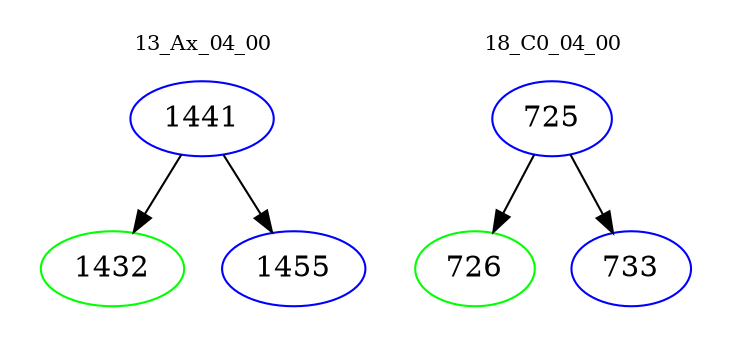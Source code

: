digraph{
subgraph cluster_0 {
color = white
label = "13_Ax_04_00";
fontsize=10;
T0_1441 [label="1441", color="blue"]
T0_1441 -> T0_1432 [color="black"]
T0_1432 [label="1432", color="green"]
T0_1441 -> T0_1455 [color="black"]
T0_1455 [label="1455", color="blue"]
}
subgraph cluster_1 {
color = white
label = "18_C0_04_00";
fontsize=10;
T1_725 [label="725", color="blue"]
T1_725 -> T1_726 [color="black"]
T1_726 [label="726", color="green"]
T1_725 -> T1_733 [color="black"]
T1_733 [label="733", color="blue"]
}
}
